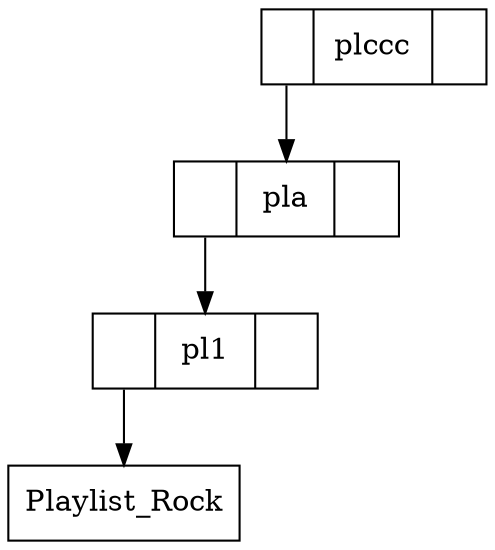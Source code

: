 digraph {
splines="line";
rankdir = TB;
node [shape=record, height=0.5, width=1.5];
graph[dpi=300];

"plccc" [label="<C0>|plccc|<C1>"];
"pla" [label="<C0>|pla|<C1>"];
"pl1" [label="<C0>|pl1|<C1>"];
"Playlist_Rock" [label="Playlist_Rock"];
"pl1":C0 -> "Playlist_Rock";
"pla":C0 -> "pl1";
"plccc":C0 -> "pla";
}